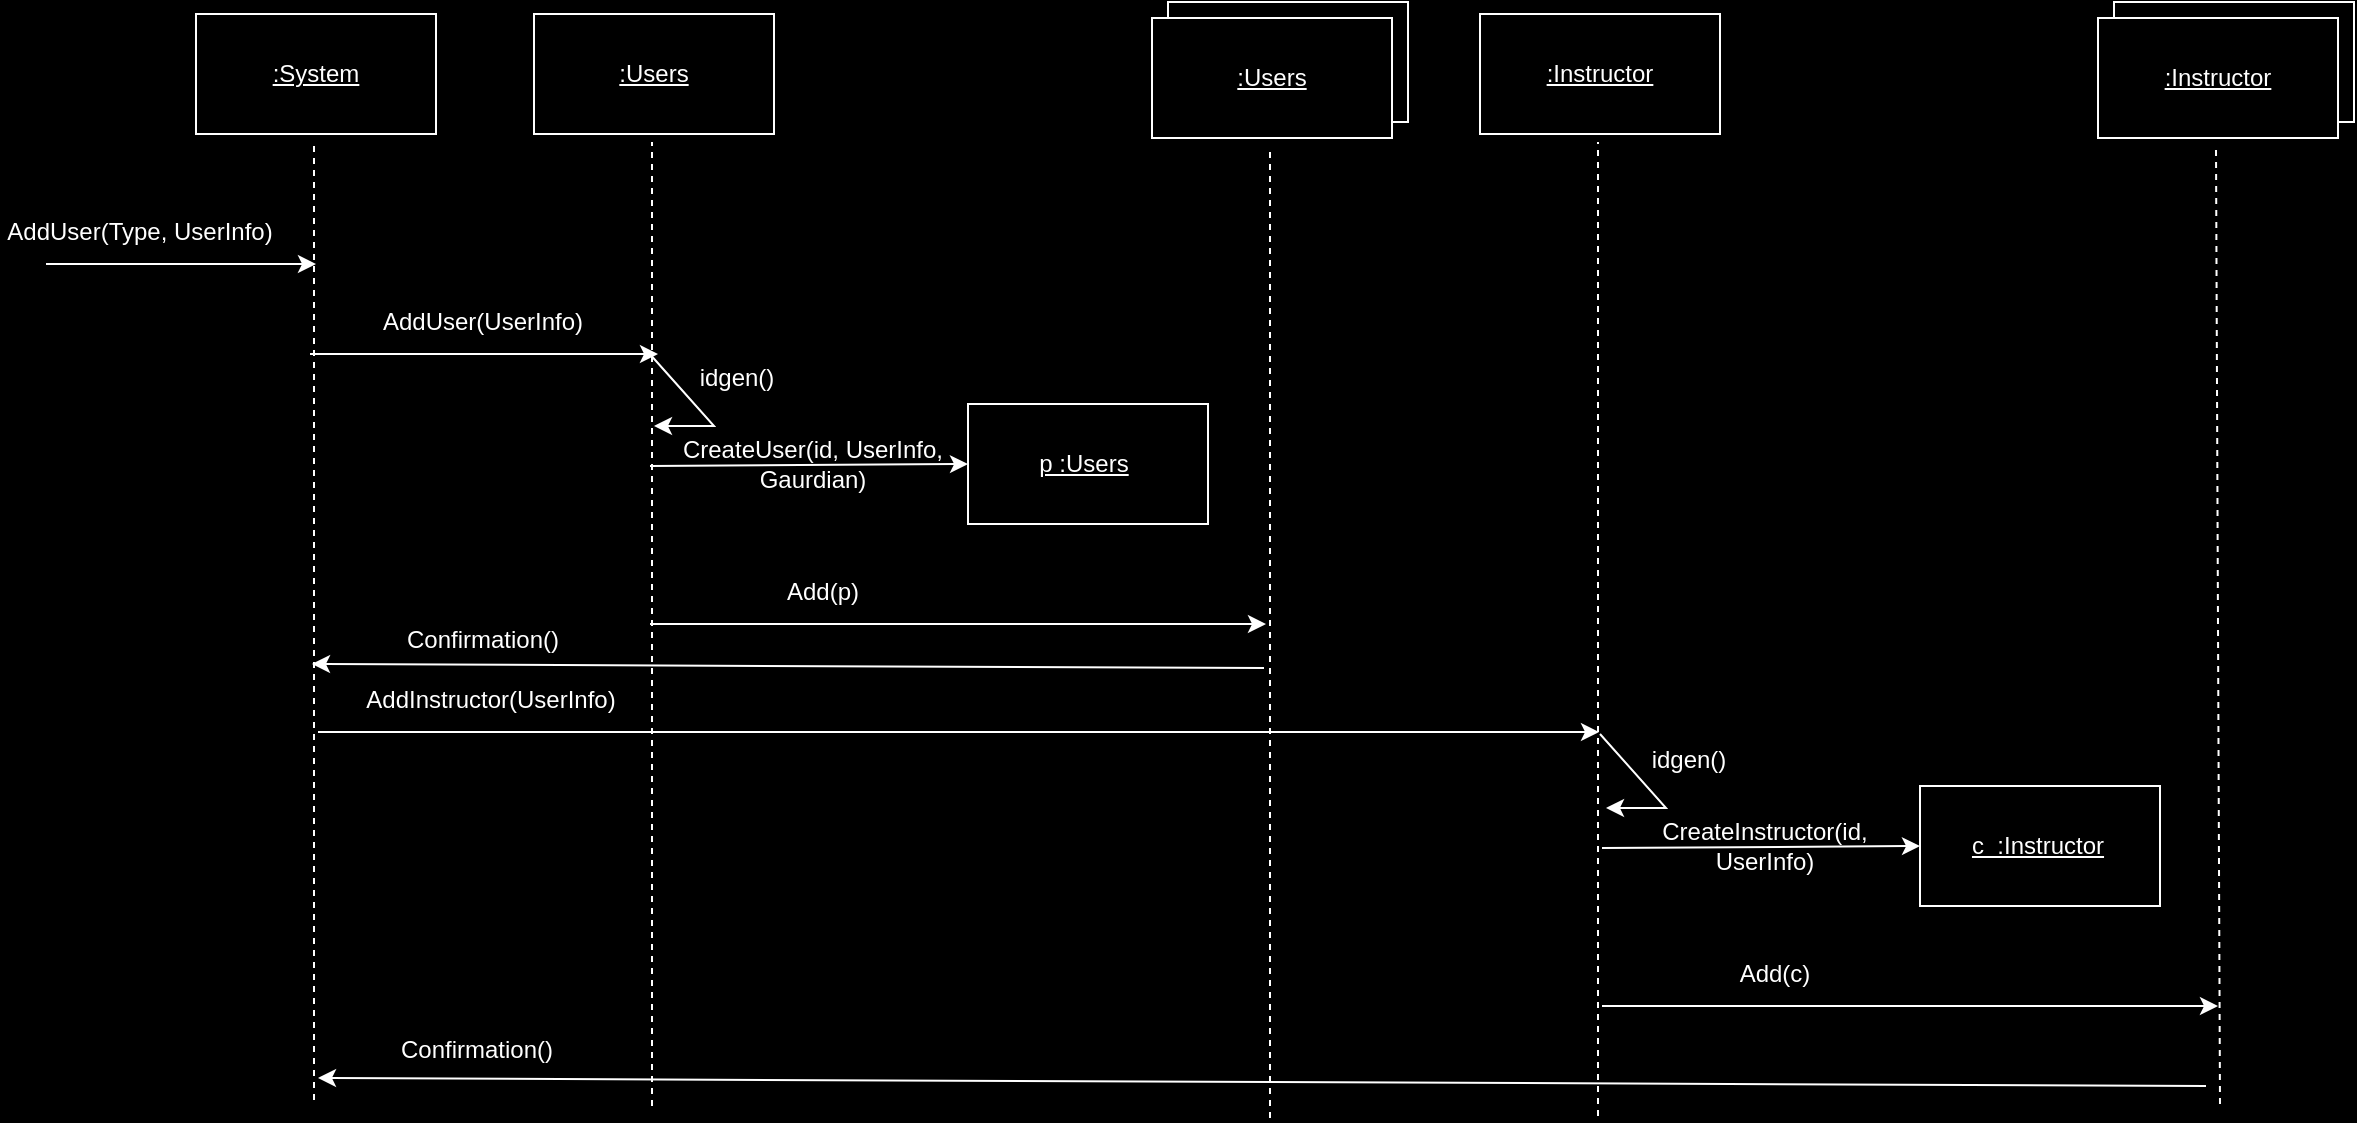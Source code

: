 <mxfile version="24.8.0">
  <diagram name="Page-1" id="pG8_zNcNYhtdr4i-cpv-">
    <mxGraphModel dx="1426" dy="791" grid="0" gridSize="10" guides="1" tooltips="1" connect="1" arrows="1" fold="1" page="0" pageScale="1" pageWidth="850" pageHeight="1100" background="#000000" math="0" shadow="0">
      <root>
        <mxCell id="0" />
        <mxCell id="1" parent="0" />
        <mxCell id="J-wNMf_4F0RsYoabih5--39" value="" style="rounded=0;whiteSpace=wrap;html=1;fillColor=#000000;strokeColor=#FFFFFF;" vertex="1" parent="1">
          <mxGeometry x="629" y="106" width="120" height="60" as="geometry" />
        </mxCell>
        <mxCell id="J-wNMf_4F0RsYoabih5--1" value="" style="endArrow=classic;html=1;rounded=0;strokeColor=#FFFFFF;" edge="1" parent="1">
          <mxGeometry width="50" height="50" relative="1" as="geometry">
            <mxPoint x="68" y="237" as="sourcePoint" />
            <mxPoint x="203" y="237" as="targetPoint" />
          </mxGeometry>
        </mxCell>
        <mxCell id="J-wNMf_4F0RsYoabih5--6" value="Con" style="text;html=1;align=center;verticalAlign=middle;whiteSpace=wrap;rounded=0;" vertex="1" parent="1">
          <mxGeometry x="103" y="206" width="60" height="30" as="geometry" />
        </mxCell>
        <mxCell id="J-wNMf_4F0RsYoabih5--7" value="" style="endArrow=none;dashed=1;html=1;rounded=0;strokeColor=#FFFFFF;" edge="1" parent="1">
          <mxGeometry width="50" height="50" relative="1" as="geometry">
            <mxPoint x="202" y="655" as="sourcePoint" />
            <mxPoint x="202" y="176" as="targetPoint" />
          </mxGeometry>
        </mxCell>
        <mxCell id="J-wNMf_4F0RsYoabih5--8" value="" style="rounded=0;whiteSpace=wrap;html=1;fillColor=#000000;strokeColor=#FFFFFF;" vertex="1" parent="1">
          <mxGeometry x="143" y="112" width="120" height="60" as="geometry" />
        </mxCell>
        <mxCell id="J-wNMf_4F0RsYoabih5--9" value="&lt;font color=&quot;#ffffff&quot;&gt;&lt;u&gt;:System&lt;/u&gt;&lt;/font&gt;" style="text;html=1;align=center;verticalAlign=middle;whiteSpace=wrap;rounded=0;" vertex="1" parent="1">
          <mxGeometry x="173" y="127" width="60" height="30" as="geometry" />
        </mxCell>
        <mxCell id="J-wNMf_4F0RsYoabih5--10" value="&lt;font color=&quot;#ffffff&quot;&gt;AddUser(Type, UserInfo)&lt;/font&gt;" style="text;html=1;align=center;verticalAlign=middle;whiteSpace=wrap;rounded=0;" vertex="1" parent="1">
          <mxGeometry x="45" y="206" width="140" height="30" as="geometry" />
        </mxCell>
        <mxCell id="J-wNMf_4F0RsYoabih5--16" value="" style="endArrow=classic;html=1;rounded=0;strokeColor=#FFFFFF;" edge="1" parent="1">
          <mxGeometry width="50" height="50" relative="1" as="geometry">
            <mxPoint x="200" y="282" as="sourcePoint" />
            <mxPoint x="374" y="282" as="targetPoint" />
          </mxGeometry>
        </mxCell>
        <mxCell id="J-wNMf_4F0RsYoabih5--18" value="" style="endArrow=none;dashed=1;html=1;rounded=0;strokeColor=#FFFFFF;" edge="1" parent="1">
          <mxGeometry width="50" height="50" relative="1" as="geometry">
            <mxPoint x="371" y="658" as="sourcePoint" />
            <mxPoint x="371" y="176" as="targetPoint" />
          </mxGeometry>
        </mxCell>
        <mxCell id="J-wNMf_4F0RsYoabih5--19" value="" style="rounded=0;whiteSpace=wrap;html=1;fillColor=#000000;strokeColor=#FFFFFF;" vertex="1" parent="1">
          <mxGeometry x="312" y="112" width="120" height="60" as="geometry" />
        </mxCell>
        <mxCell id="J-wNMf_4F0RsYoabih5--20" value="&lt;font color=&quot;#ffffff&quot;&gt;&lt;u&gt;:Users&lt;/u&gt;&lt;/font&gt;" style="text;html=1;align=center;verticalAlign=middle;whiteSpace=wrap;rounded=0;" vertex="1" parent="1">
          <mxGeometry x="342" y="127" width="60" height="30" as="geometry" />
        </mxCell>
        <mxCell id="J-wNMf_4F0RsYoabih5--21" value="&lt;font color=&quot;#ffffff&quot;&gt;AddUser(UserInfo)&lt;/font&gt;" style="text;html=1;align=center;verticalAlign=middle;whiteSpace=wrap;rounded=0;" vertex="1" parent="1">
          <mxGeometry x="219" y="251" width="135" height="30" as="geometry" />
        </mxCell>
        <mxCell id="J-wNMf_4F0RsYoabih5--22" value="" style="endArrow=classic;html=1;rounded=0;strokeColor=#FFFFFF;" edge="1" parent="1">
          <mxGeometry width="50" height="50" relative="1" as="geometry">
            <mxPoint x="369" y="281" as="sourcePoint" />
            <mxPoint x="372" y="318" as="targetPoint" />
            <Array as="points">
              <mxPoint x="402" y="318" />
            </Array>
          </mxGeometry>
        </mxCell>
        <mxCell id="J-wNMf_4F0RsYoabih5--24" value="&lt;font color=&quot;#ffffff&quot;&gt;idgen()&lt;/font&gt;" style="text;html=1;align=center;verticalAlign=middle;whiteSpace=wrap;rounded=0;" vertex="1" parent="1">
          <mxGeometry x="346" y="279" width="135" height="30" as="geometry" />
        </mxCell>
        <mxCell id="J-wNMf_4F0RsYoabih5--25" value="" style="endArrow=classic;html=1;rounded=0;strokeColor=#FFFFFF;entryX=0;entryY=0.5;entryDx=0;entryDy=0;" edge="1" parent="1" target="J-wNMf_4F0RsYoabih5--26">
          <mxGeometry width="50" height="50" relative="1" as="geometry">
            <mxPoint x="370" y="338" as="sourcePoint" />
            <mxPoint x="504" y="338" as="targetPoint" />
          </mxGeometry>
        </mxCell>
        <mxCell id="J-wNMf_4F0RsYoabih5--26" value="" style="rounded=0;whiteSpace=wrap;html=1;fillColor=#000000;strokeColor=#FFFFFF;" vertex="1" parent="1">
          <mxGeometry x="529" y="307" width="120" height="60" as="geometry" />
        </mxCell>
        <mxCell id="J-wNMf_4F0RsYoabih5--27" value="&lt;font color=&quot;#ffffff&quot;&gt;&lt;u&gt;p :Users&lt;/u&gt;&lt;/font&gt;" style="text;html=1;align=center;verticalAlign=middle;whiteSpace=wrap;rounded=0;" vertex="1" parent="1">
          <mxGeometry x="557" y="322" width="60" height="30" as="geometry" />
        </mxCell>
        <mxCell id="J-wNMf_4F0RsYoabih5--30" value="&lt;font color=&quot;#ffffff&quot;&gt;CreateUser(id, UserInfo, Gaurdian)&lt;/font&gt;" style="text;html=1;align=center;verticalAlign=middle;whiteSpace=wrap;rounded=0;" vertex="1" parent="1">
          <mxGeometry x="384" y="322" width="135" height="30" as="geometry" />
        </mxCell>
        <mxCell id="J-wNMf_4F0RsYoabih5--31" value="" style="endArrow=classic;html=1;rounded=0;strokeColor=#FFFFFF;" edge="1" parent="1">
          <mxGeometry width="50" height="50" relative="1" as="geometry">
            <mxPoint x="370" y="417" as="sourcePoint" />
            <mxPoint x="678" y="417" as="targetPoint" />
          </mxGeometry>
        </mxCell>
        <mxCell id="J-wNMf_4F0RsYoabih5--32" value="&lt;font color=&quot;#ffffff&quot;&gt;Add(p)&lt;/font&gt;" style="text;html=1;align=center;verticalAlign=middle;whiteSpace=wrap;rounded=0;" vertex="1" parent="1">
          <mxGeometry x="389" y="386" width="135" height="30" as="geometry" />
        </mxCell>
        <mxCell id="J-wNMf_4F0RsYoabih5--33" value="" style="endArrow=none;dashed=1;html=1;rounded=0;strokeColor=#FFFFFF;" edge="1" parent="1">
          <mxGeometry width="50" height="50" relative="1" as="geometry">
            <mxPoint x="680" y="664" as="sourcePoint" />
            <mxPoint x="680" y="178" as="targetPoint" />
          </mxGeometry>
        </mxCell>
        <mxCell id="J-wNMf_4F0RsYoabih5--34" value="" style="rounded=0;whiteSpace=wrap;html=1;fillColor=#000000;strokeColor=#FFFFFF;" vertex="1" parent="1">
          <mxGeometry x="621" y="114" width="120" height="60" as="geometry" />
        </mxCell>
        <mxCell id="J-wNMf_4F0RsYoabih5--35" value="&lt;font color=&quot;#ffffff&quot;&gt;&lt;u&gt;:Users&lt;/u&gt;&lt;/font&gt;" style="text;html=1;align=center;verticalAlign=middle;whiteSpace=wrap;rounded=0;" vertex="1" parent="1">
          <mxGeometry x="651" y="129" width="60" height="30" as="geometry" />
        </mxCell>
        <mxCell id="J-wNMf_4F0RsYoabih5--42" value="" style="endArrow=classic;html=1;rounded=0;strokeColor=#FFFFFF;" edge="1" parent="1">
          <mxGeometry width="50" height="50" relative="1" as="geometry">
            <mxPoint x="204" y="471" as="sourcePoint" />
            <mxPoint x="844.5" y="471" as="targetPoint" />
          </mxGeometry>
        </mxCell>
        <mxCell id="J-wNMf_4F0RsYoabih5--43" value="&lt;font color=&quot;#ffffff&quot;&gt;AddInstructor(UserInfo)&lt;/font&gt;" style="text;html=1;align=center;verticalAlign=middle;whiteSpace=wrap;rounded=0;" vertex="1" parent="1">
          <mxGeometry x="223" y="440" width="135" height="30" as="geometry" />
        </mxCell>
        <mxCell id="J-wNMf_4F0RsYoabih5--44" value="" style="rounded=0;whiteSpace=wrap;html=1;fillColor=#000000;strokeColor=#FFFFFF;" vertex="1" parent="1">
          <mxGeometry x="1102" y="106" width="120" height="60" as="geometry" />
        </mxCell>
        <mxCell id="J-wNMf_4F0RsYoabih5--45" value="" style="endArrow=none;dashed=1;html=1;rounded=0;strokeColor=#FFFFFF;" edge="1" parent="1">
          <mxGeometry width="50" height="50" relative="1" as="geometry">
            <mxPoint x="844" y="663" as="sourcePoint" />
            <mxPoint x="844" y="176" as="targetPoint" />
          </mxGeometry>
        </mxCell>
        <mxCell id="J-wNMf_4F0RsYoabih5--46" value="" style="rounded=0;whiteSpace=wrap;html=1;fillColor=#000000;strokeColor=#FFFFFF;" vertex="1" parent="1">
          <mxGeometry x="785" y="112" width="120" height="60" as="geometry" />
        </mxCell>
        <mxCell id="J-wNMf_4F0RsYoabih5--47" value="&lt;font color=&quot;#ffffff&quot;&gt;&lt;u&gt;:Instructor&lt;/u&gt;&lt;/font&gt;" style="text;html=1;align=center;verticalAlign=middle;whiteSpace=wrap;rounded=0;" vertex="1" parent="1">
          <mxGeometry x="815" y="127" width="60" height="30" as="geometry" />
        </mxCell>
        <mxCell id="J-wNMf_4F0RsYoabih5--48" value="" style="endArrow=classic;html=1;rounded=0;strokeColor=#FFFFFF;" edge="1" parent="1">
          <mxGeometry width="50" height="50" relative="1" as="geometry">
            <mxPoint x="845" y="472" as="sourcePoint" />
            <mxPoint x="848" y="509" as="targetPoint" />
            <Array as="points">
              <mxPoint x="878" y="509" />
            </Array>
          </mxGeometry>
        </mxCell>
        <mxCell id="J-wNMf_4F0RsYoabih5--49" value="&lt;font color=&quot;#ffffff&quot;&gt;idgen()&lt;/font&gt;" style="text;html=1;align=center;verticalAlign=middle;whiteSpace=wrap;rounded=0;" vertex="1" parent="1">
          <mxGeometry x="822" y="470" width="135" height="30" as="geometry" />
        </mxCell>
        <mxCell id="J-wNMf_4F0RsYoabih5--50" value="" style="endArrow=classic;html=1;rounded=0;strokeColor=#FFFFFF;entryX=0;entryY=0.5;entryDx=0;entryDy=0;" edge="1" parent="1" target="J-wNMf_4F0RsYoabih5--51">
          <mxGeometry width="50" height="50" relative="1" as="geometry">
            <mxPoint x="846" y="529" as="sourcePoint" />
            <mxPoint x="980" y="529" as="targetPoint" />
          </mxGeometry>
        </mxCell>
        <mxCell id="J-wNMf_4F0RsYoabih5--51" value="" style="rounded=0;whiteSpace=wrap;html=1;fillColor=#000000;strokeColor=#FFFFFF;" vertex="1" parent="1">
          <mxGeometry x="1005" y="498" width="120" height="60" as="geometry" />
        </mxCell>
        <mxCell id="J-wNMf_4F0RsYoabih5--52" value="&lt;font color=&quot;#ffffff&quot;&gt;&lt;u&gt;c&amp;nbsp; :Instructor&lt;/u&gt;&lt;/font&gt;" style="text;html=1;align=center;verticalAlign=middle;whiteSpace=wrap;rounded=0;" vertex="1" parent="1">
          <mxGeometry x="1029" y="513" width="70" height="30" as="geometry" />
        </mxCell>
        <mxCell id="J-wNMf_4F0RsYoabih5--53" value="&lt;font color=&quot;#ffffff&quot;&gt;CreateInstructor(id, UserInfo)&lt;/font&gt;" style="text;html=1;align=center;verticalAlign=middle;whiteSpace=wrap;rounded=0;" vertex="1" parent="1">
          <mxGeometry x="860" y="513" width="135" height="30" as="geometry" />
        </mxCell>
        <mxCell id="J-wNMf_4F0RsYoabih5--54" value="" style="endArrow=classic;html=1;rounded=0;strokeColor=#FFFFFF;" edge="1" parent="1">
          <mxGeometry width="50" height="50" relative="1" as="geometry">
            <mxPoint x="846" y="608" as="sourcePoint" />
            <mxPoint x="1154" y="608" as="targetPoint" />
          </mxGeometry>
        </mxCell>
        <mxCell id="J-wNMf_4F0RsYoabih5--55" value="&lt;font color=&quot;#ffffff&quot;&gt;Add(c)&lt;/font&gt;" style="text;html=1;align=center;verticalAlign=middle;whiteSpace=wrap;rounded=0;" vertex="1" parent="1">
          <mxGeometry x="865" y="577" width="135" height="30" as="geometry" />
        </mxCell>
        <mxCell id="J-wNMf_4F0RsYoabih5--56" value="" style="endArrow=none;dashed=1;html=1;rounded=0;strokeColor=#FFFFFF;" edge="1" parent="1">
          <mxGeometry width="50" height="50" relative="1" as="geometry">
            <mxPoint x="1155" y="657" as="sourcePoint" />
            <mxPoint x="1153" y="178" as="targetPoint" />
          </mxGeometry>
        </mxCell>
        <mxCell id="J-wNMf_4F0RsYoabih5--57" value="" style="rounded=0;whiteSpace=wrap;html=1;fillColor=#000000;strokeColor=#FFFFFF;" vertex="1" parent="1">
          <mxGeometry x="1094" y="114" width="120" height="60" as="geometry" />
        </mxCell>
        <mxCell id="J-wNMf_4F0RsYoabih5--58" value="&lt;font color=&quot;#ffffff&quot;&gt;&lt;u&gt;:Instructor&lt;/u&gt;&lt;/font&gt;" style="text;html=1;align=center;verticalAlign=middle;whiteSpace=wrap;rounded=0;" vertex="1" parent="1">
          <mxGeometry x="1124" y="129" width="60" height="30" as="geometry" />
        </mxCell>
        <mxCell id="J-wNMf_4F0RsYoabih5--60" value="" style="endArrow=classic;html=1;rounded=0;strokeColor=#FFFFFF;" edge="1" parent="1">
          <mxGeometry width="50" height="50" relative="1" as="geometry">
            <mxPoint x="677" y="439" as="sourcePoint" />
            <mxPoint x="201" y="437" as="targetPoint" />
          </mxGeometry>
        </mxCell>
        <mxCell id="J-wNMf_4F0RsYoabih5--62" value="&lt;font color=&quot;#ffffff&quot;&gt;Confirmation()&lt;/font&gt;" style="text;html=1;align=center;verticalAlign=middle;whiteSpace=wrap;rounded=0;" vertex="1" parent="1">
          <mxGeometry x="219" y="410" width="135" height="30" as="geometry" />
        </mxCell>
        <mxCell id="J-wNMf_4F0RsYoabih5--63" value="" style="endArrow=classic;html=1;rounded=0;strokeColor=#FFFFFF;" edge="1" parent="1">
          <mxGeometry width="50" height="50" relative="1" as="geometry">
            <mxPoint x="1148" y="648" as="sourcePoint" />
            <mxPoint x="204" y="644" as="targetPoint" />
          </mxGeometry>
        </mxCell>
        <mxCell id="J-wNMf_4F0RsYoabih5--64" value="&lt;font color=&quot;#ffffff&quot;&gt;Confirmation()&lt;/font&gt;" style="text;html=1;align=center;verticalAlign=middle;whiteSpace=wrap;rounded=0;" vertex="1" parent="1">
          <mxGeometry x="216" y="615" width="135" height="30" as="geometry" />
        </mxCell>
      </root>
    </mxGraphModel>
  </diagram>
</mxfile>
